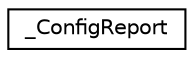 digraph "Graphical Class Hierarchy"
{
  edge [fontname="Helvetica",fontsize="10",labelfontname="Helvetica",labelfontsize="10"];
  node [fontname="Helvetica",fontsize="10",shape=record];
  rankdir="LR";
  Node1 [label="_ConfigReport",height=0.2,width=0.4,color="black", fillcolor="white", style="filled",URL="$struct___config_report.html"];
}
